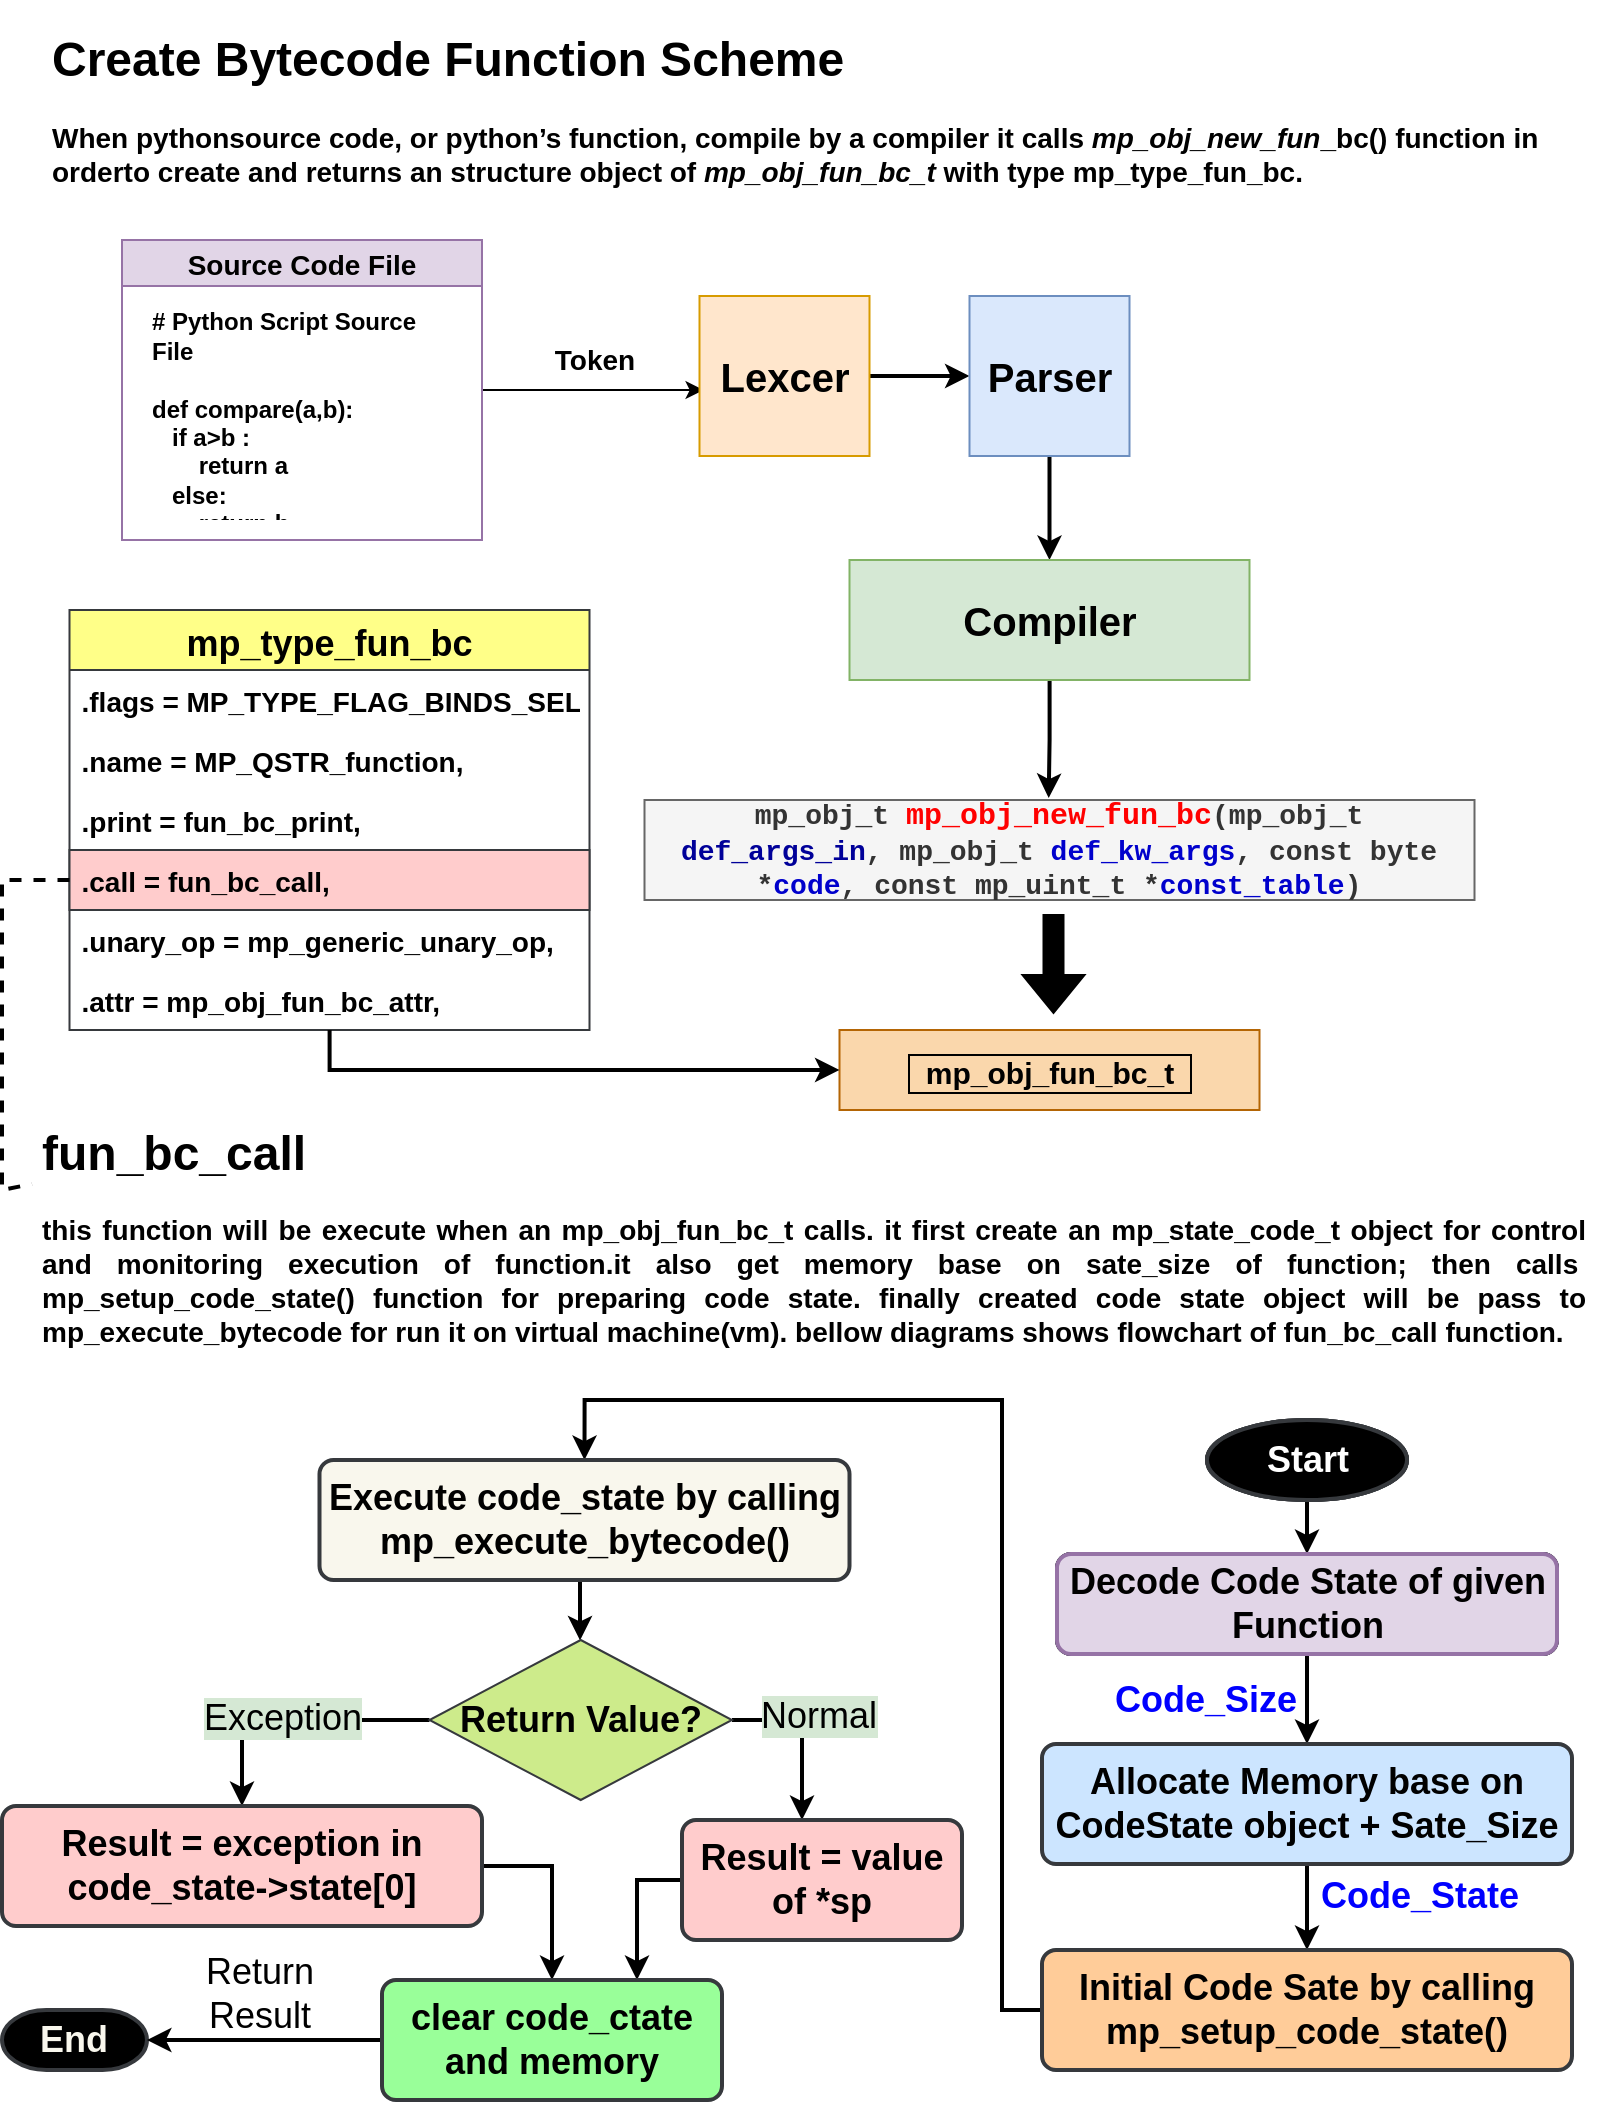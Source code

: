 <mxfile version="15.9.1" type="github">
  <diagram id="H4lATcMI-bZScz2o-kdU" name="Page-1">
    <mxGraphModel dx="1447" dy="647" grid="1" gridSize="10" guides="1" tooltips="1" connect="1" arrows="1" fold="1" page="1" pageScale="1" pageWidth="850" pageHeight="1100" math="0" shadow="0">
      <root>
        <mxCell id="0" />
        <mxCell id="1" parent="0" />
        <mxCell id="sEhrW3wy_zQRSTeb6eg7-7" style="edgeStyle=orthogonalEdgeStyle;rounded=0;orthogonalLoop=1;jettySize=auto;html=1;entryX=0.024;entryY=0.588;entryDx=0;entryDy=0;entryPerimeter=0;" parent="1" source="sEhrW3wy_zQRSTeb6eg7-1" target="sEhrW3wy_zQRSTeb6eg7-5" edge="1">
          <mxGeometry relative="1" as="geometry" />
        </mxCell>
        <mxCell id="sEhrW3wy_zQRSTeb6eg7-1" value="Source Code File" style="swimlane;fillColor=#e1d5e7;strokeColor=#9673a6;startSize=23;fontStyle=1;fontSize=14;" parent="1" vertex="1">
          <mxGeometry x="80" y="140" width="180" height="150" as="geometry" />
        </mxCell>
        <mxCell id="sEhrW3wy_zQRSTeb6eg7-4" value="&lt;div&gt;&lt;br&gt;&lt;/div&gt;&lt;div&gt;# Python Script Source File&lt;/div&gt;&lt;div&gt;&lt;br&gt;&lt;/div&gt;&lt;div&gt;def compare(a,b):&lt;/div&gt;&lt;div&gt;&amp;nbsp;&amp;nbsp; if a&amp;gt;b :&lt;/div&gt;&lt;div&gt;&amp;nbsp;&amp;nbsp;&amp;nbsp;&amp;nbsp;&amp;nbsp;&amp;nbsp; return a&lt;/div&gt;&lt;div&gt;&amp;nbsp;&amp;nbsp; else:&lt;/div&gt;&lt;div&gt;&amp;nbsp;&amp;nbsp;&amp;nbsp;&amp;nbsp;&amp;nbsp;&amp;nbsp; return b&lt;/div&gt;&lt;div&gt;&lt;br&gt;&lt;/div&gt;&lt;div&gt;&lt;br&gt;&lt;/div&gt;" style="text;html=1;spacing=5;spacingTop=-20;whiteSpace=wrap;overflow=hidden;rounded=0;fontStyle=1" parent="sEhrW3wy_zQRSTeb6eg7-1" vertex="1">
          <mxGeometry x="10" y="30" width="160" height="110" as="geometry" />
        </mxCell>
        <mxCell id="sEhrW3wy_zQRSTeb6eg7-10" style="edgeStyle=orthogonalEdgeStyle;rounded=0;orthogonalLoop=1;jettySize=auto;html=1;entryX=0;entryY=0.5;entryDx=0;entryDy=0;fontSize=20;strokeWidth=2;" parent="1" source="sEhrW3wy_zQRSTeb6eg7-5" target="sEhrW3wy_zQRSTeb6eg7-9" edge="1">
          <mxGeometry relative="1" as="geometry" />
        </mxCell>
        <mxCell id="sEhrW3wy_zQRSTeb6eg7-5" value="Lexcer" style="rounded=0;whiteSpace=wrap;html=1;fontStyle=1;fontSize=20;fillColor=#ffe6cc;strokeColor=#d79b00;" parent="1" vertex="1">
          <mxGeometry x="368.75" y="168" width="85" height="80" as="geometry" />
        </mxCell>
        <mxCell id="sEhrW3wy_zQRSTeb6eg7-8" value="Token" style="text;html=1;align=center;verticalAlign=middle;resizable=0;points=[];autosize=1;strokeColor=none;fillColor=none;fontStyle=1;strokeWidth=2;fontSize=14;" parent="1" vertex="1">
          <mxGeometry x="286.25" y="190" width="60" height="20" as="geometry" />
        </mxCell>
        <mxCell id="sEhrW3wy_zQRSTeb6eg7-13" style="edgeStyle=orthogonalEdgeStyle;rounded=0;orthogonalLoop=1;jettySize=auto;html=1;fontSize=20;strokeWidth=2;" parent="1" source="sEhrW3wy_zQRSTeb6eg7-9" target="sEhrW3wy_zQRSTeb6eg7-12" edge="1">
          <mxGeometry relative="1" as="geometry" />
        </mxCell>
        <mxCell id="sEhrW3wy_zQRSTeb6eg7-9" value="Parser" style="whiteSpace=wrap;html=1;aspect=fixed;fontSize=20;fontStyle=1;fillColor=#dae8fc;strokeColor=#6c8ebf;" parent="1" vertex="1">
          <mxGeometry x="503.75" y="168" width="80" height="80" as="geometry" />
        </mxCell>
        <mxCell id="IFpzoaLQcP4A0a1PtxrO-4" style="edgeStyle=orthogonalEdgeStyle;rounded=0;orthogonalLoop=1;jettySize=auto;html=1;entryX=0.487;entryY=-0.02;entryDx=0;entryDy=0;entryPerimeter=0;fontSize=18;fontColor=#0000CC;strokeWidth=2;" edge="1" parent="1" source="sEhrW3wy_zQRSTeb6eg7-12" target="IFpzoaLQcP4A0a1PtxrO-3">
          <mxGeometry relative="1" as="geometry" />
        </mxCell>
        <mxCell id="sEhrW3wy_zQRSTeb6eg7-12" value="Compiler" style="rounded=0;whiteSpace=wrap;html=1;fontSize=20;fontStyle=1;fillColor=#d5e8d4;strokeColor=#82b366;" parent="1" vertex="1">
          <mxGeometry x="443.75" y="300" width="200" height="60" as="geometry" />
        </mxCell>
        <mxCell id="IFpzoaLQcP4A0a1PtxrO-3" value="mp_obj_t &lt;font style=&quot;font-size: 15px&quot; color=&quot;#FF0000&quot;&gt;mp_obj_new_fun_bc&lt;/font&gt;(mp_obj_t &lt;font color=&quot;#000099&quot;&gt;def_args_in&lt;/font&gt;, mp_obj_t &lt;font color=&quot;#0000CC&quot;&gt;def_kw_args&lt;/font&gt;, const byte *&lt;font color=&quot;#0000CC&quot;&gt;code&lt;/font&gt;, const mp_uint_t *&lt;font color=&quot;#0000CC&quot;&gt;const_table&lt;/font&gt;)" style="rounded=0;whiteSpace=wrap;html=1;fontSize=14;fontStyle=1;fontFamily=Courier New;fillColor=#f5f5f5;strokeColor=#666666;fontColor=#333333;" vertex="1" parent="1">
          <mxGeometry x="341.25" y="420" width="415" height="50" as="geometry" />
        </mxCell>
        <mxCell id="IFpzoaLQcP4A0a1PtxrO-9" value="&amp;nbsp; mp_obj_fun_bc_t &amp;nbsp; " style="whiteSpace=wrap;html=1;align=center;labelBorderColor=default;fontSize=15;fontStyle=1;spacingTop=2;spacingLeft=0;spacingBottom=0;fillColor=#fad7ac;strokeColor=#b46504;" vertex="1" parent="1">
          <mxGeometry x="438.75" y="535" width="210" height="40" as="geometry" />
        </mxCell>
        <mxCell id="IFpzoaLQcP4A0a1PtxrO-13" value="" style="shape=flexArrow;endArrow=classic;html=1;rounded=0;fontSize=15;fontColor=#000000;fillColor=#000000;" edge="1" parent="1">
          <mxGeometry width="50" height="50" relative="1" as="geometry">
            <mxPoint x="545.75" y="477" as="sourcePoint" />
            <mxPoint x="545.75" y="527" as="targetPoint" />
          </mxGeometry>
        </mxCell>
        <mxCell id="IFpzoaLQcP4A0a1PtxrO-16" value="&lt;h1&gt;Create Bytecode Function Scheme&amp;nbsp; &lt;br&gt;&lt;/h1&gt;&lt;p style=&quot;font-size: 14px&quot;&gt;&lt;b&gt;&lt;span&gt;When pythonsource code, or python’s function, compile by a compiler it calls &lt;/span&gt;&lt;i&gt;&lt;span&gt;mp_obj_new_fun&lt;/span&gt;&lt;/i&gt;&lt;span&gt;_bc() &lt;/span&gt;&lt;span&gt;function in order&lt;/span&gt;&lt;span&gt;to create and returns an structure object of &lt;/span&gt;&lt;i&gt;&lt;span&gt;mp_obj_fun_bc_t&lt;/span&gt;&lt;/i&gt;&lt;span&gt; with type&lt;/span&gt;&lt;span&gt; mp_type_fun_bc.&lt;/span&gt;&lt;/b&gt;&lt;/p&gt;" style="text;html=1;spacing=5;spacingTop=-20;whiteSpace=wrap;overflow=hidden;rounded=0;" vertex="1" parent="1">
          <mxGeometry x="40" y="30" width="780" height="100" as="geometry" />
        </mxCell>
        <mxCell id="IFpzoaLQcP4A0a1PtxrO-18" value="mp_type_fun_bc " style="swimlane;fontStyle=1;childLayout=stackLayout;horizontal=1;startSize=30;horizontalStack=0;resizeParent=1;resizeParentMax=0;resizeLast=0;collapsible=1;marginBottom=0;fontSize=18;fillColor=#ffff88;strokeColor=#36393d;" vertex="1" parent="1">
          <mxGeometry x="53.75" y="325" width="260" height="210" as="geometry">
            <mxRectangle x="53.75" y="335" width="180" height="30" as="alternateBounds" />
          </mxGeometry>
        </mxCell>
        <mxCell id="IFpzoaLQcP4A0a1PtxrO-19" value=" .flags = MP_TYPE_FLAG_BINDS_SELF," style="text;strokeColor=none;fillColor=none;align=left;verticalAlign=middle;spacingLeft=4;spacingRight=4;overflow=hidden;points=[[0,0.5],[1,0.5]];portConstraint=eastwest;rotatable=0;fontSize=14;fontStyle=1" vertex="1" parent="IFpzoaLQcP4A0a1PtxrO-18">
          <mxGeometry y="30" width="260" height="30" as="geometry" />
        </mxCell>
        <mxCell id="IFpzoaLQcP4A0a1PtxrO-20" value=".name = MP_QSTR_function," style="text;strokeColor=none;fillColor=none;align=left;verticalAlign=middle;spacingLeft=4;spacingRight=4;overflow=hidden;points=[[0,0.5],[1,0.5]];portConstraint=eastwest;rotatable=0;fontSize=14;fontStyle=1" vertex="1" parent="IFpzoaLQcP4A0a1PtxrO-18">
          <mxGeometry y="60" width="260" height="30" as="geometry" />
        </mxCell>
        <mxCell id="IFpzoaLQcP4A0a1PtxrO-22" value=".print = fun_bc_print," style="text;strokeColor=none;fillColor=none;align=left;verticalAlign=middle;spacingLeft=4;spacingRight=4;overflow=hidden;points=[[0,0.5],[1,0.5]];portConstraint=eastwest;rotatable=0;fontSize=14;fontStyle=1" vertex="1" parent="IFpzoaLQcP4A0a1PtxrO-18">
          <mxGeometry y="90" width="260" height="30" as="geometry" />
        </mxCell>
        <mxCell id="IFpzoaLQcP4A0a1PtxrO-24" value=".call = fun_bc_call," style="text;strokeColor=#36393d;fillColor=#ffcccc;align=left;verticalAlign=middle;spacingLeft=4;spacingRight=4;overflow=hidden;points=[[0,0.5],[1,0.5]];portConstraint=eastwest;rotatable=0;fontSize=14;fontStyle=1" vertex="1" parent="IFpzoaLQcP4A0a1PtxrO-18">
          <mxGeometry y="120" width="260" height="30" as="geometry" />
        </mxCell>
        <mxCell id="IFpzoaLQcP4A0a1PtxrO-23" value=".unary_op = mp_generic_unary_op," style="text;strokeColor=none;fillColor=none;align=left;verticalAlign=middle;spacingLeft=4;spacingRight=4;overflow=hidden;points=[[0,0.5],[1,0.5]];portConstraint=eastwest;rotatable=0;fontSize=14;fontStyle=1" vertex="1" parent="IFpzoaLQcP4A0a1PtxrO-18">
          <mxGeometry y="150" width="260" height="30" as="geometry" />
        </mxCell>
        <mxCell id="IFpzoaLQcP4A0a1PtxrO-21" value=".attr = mp_obj_fun_bc_attr," style="text;strokeColor=none;fillColor=none;align=left;verticalAlign=middle;spacingLeft=4;spacingRight=4;overflow=hidden;points=[[0,0.5],[1,0.5]];portConstraint=eastwest;rotatable=0;fontSize=14;fontStyle=1" vertex="1" parent="IFpzoaLQcP4A0a1PtxrO-18">
          <mxGeometry y="180" width="260" height="30" as="geometry" />
        </mxCell>
        <mxCell id="IFpzoaLQcP4A0a1PtxrO-27" value="&lt;h1 align=&quot;justify&quot;&gt;fun_bc_call&amp;nbsp; &lt;br&gt;&lt;/h1&gt;&lt;p style=&quot;font-size: 14px&quot; align=&quot;justify&quot;&gt;&lt;b&gt;this function will be execute when an mp_obj_fun_bc_t calls. it first create an mp_state_code_t object for control and monitoring execution of function.it also get memory base on sate_size of function; then calls&amp;nbsp; mp_setup_code_state() function for preparing code state. finally created code state object will be pass to mp_execute_bytecode for run it on virtual machine(vm). bellow diagrams shows flowchart of fun_bc_call function.&lt;/b&gt;&lt;br&gt;&lt;/p&gt;" style="text;html=1;spacing=5;spacingTop=-20;whiteSpace=wrap;overflow=hidden;rounded=0;align=left;verticalAlign=middle;" vertex="1" parent="1">
          <mxGeometry x="35" y="577" width="780" height="140" as="geometry" />
        </mxCell>
        <mxCell id="IFpzoaLQcP4A0a1PtxrO-29" value="" style="endArrow=none;dashed=1;html=1;rounded=0;fontSize=23;entryX=0;entryY=0.25;entryDx=0;entryDy=0;fontStyle=1;strokeWidth=2;" edge="1" parent="1" source="IFpzoaLQcP4A0a1PtxrO-24" target="IFpzoaLQcP4A0a1PtxrO-27">
          <mxGeometry width="50" height="50" relative="1" as="geometry">
            <mxPoint x="460" y="760" as="sourcePoint" />
            <mxPoint x="510" y="710" as="targetPoint" />
            <Array as="points">
              <mxPoint x="20" y="460" />
              <mxPoint x="20" y="615" />
            </Array>
          </mxGeometry>
        </mxCell>
        <mxCell id="IFpzoaLQcP4A0a1PtxrO-35" style="edgeStyle=orthogonalEdgeStyle;rounded=0;orthogonalLoop=1;jettySize=auto;html=1;fontSize=18;strokeWidth=2;" edge="1" parent="1" source="IFpzoaLQcP4A0a1PtxrO-31" target="IFpzoaLQcP4A0a1PtxrO-33">
          <mxGeometry relative="1" as="geometry" />
        </mxCell>
        <mxCell id="IFpzoaLQcP4A0a1PtxrO-31" value="Start" style="strokeWidth=2;html=1;shape=mxgraph.flowchart.start_1;whiteSpace=wrap;fontSize=18;fillColor=#f9f7ed;strokeColor=#36393d;fontStyle=1" vertex="1" parent="1">
          <mxGeometry x="622.5" y="730" width="100" height="40" as="geometry" />
        </mxCell>
        <mxCell id="IFpzoaLQcP4A0a1PtxrO-37" style="edgeStyle=orthogonalEdgeStyle;rounded=0;orthogonalLoop=1;jettySize=auto;html=1;fontSize=18;strokeWidth=2;" edge="1" parent="1" source="IFpzoaLQcP4A0a1PtxrO-33" target="IFpzoaLQcP4A0a1PtxrO-36">
          <mxGeometry relative="1" as="geometry" />
        </mxCell>
        <mxCell id="IFpzoaLQcP4A0a1PtxrO-33" value="Decode Code State of given Function" style="rounded=1;whiteSpace=wrap;html=1;absoluteArcSize=1;arcSize=14;strokeWidth=2;fontSize=18;fillColor=#ffcccc;fontStyle=1;strokeColor=#36393d;" vertex="1" parent="1">
          <mxGeometry x="547.5" y="797" width="250" height="50" as="geometry" />
        </mxCell>
        <mxCell id="IFpzoaLQcP4A0a1PtxrO-47" style="edgeStyle=orthogonalEdgeStyle;rounded=0;orthogonalLoop=1;jettySize=auto;html=1;fontSize=18;strokeWidth=2;" edge="1" parent="1" source="IFpzoaLQcP4A0a1PtxrO-36" target="IFpzoaLQcP4A0a1PtxrO-46">
          <mxGeometry relative="1" as="geometry" />
        </mxCell>
        <mxCell id="IFpzoaLQcP4A0a1PtxrO-36" value="Allocate Memory base on CodeState object + Sate_Size " style="rounded=1;whiteSpace=wrap;html=1;absoluteArcSize=1;arcSize=14;strokeWidth=2;fontSize=18;fillColor=#cce5ff;fontStyle=1;strokeColor=#36393d;" vertex="1" parent="1">
          <mxGeometry x="540" y="892" width="265" height="60" as="geometry" />
        </mxCell>
        <mxCell id="IFpzoaLQcP4A0a1PtxrO-40" value="Start" style="strokeWidth=2;html=1;shape=mxgraph.flowchart.start_1;whiteSpace=wrap;fontSize=18;fillColor=#f9f7ed;strokeColor=#36393d;fontStyle=1" vertex="1" parent="1">
          <mxGeometry x="622.5" y="730" width="100" height="40" as="geometry" />
        </mxCell>
        <mxCell id="IFpzoaLQcP4A0a1PtxrO-41" value="Decode Code State of given Function" style="rounded=1;whiteSpace=wrap;html=1;absoluteArcSize=1;arcSize=14;strokeWidth=2;fontSize=18;fillColor=#ffcccc;fontStyle=1;strokeColor=#36393d;" vertex="1" parent="1">
          <mxGeometry x="547.5" y="797" width="250" height="50" as="geometry" />
        </mxCell>
        <mxCell id="IFpzoaLQcP4A0a1PtxrO-42" value="Start" style="strokeWidth=2;html=1;shape=mxgraph.flowchart.start_1;whiteSpace=wrap;fontSize=18;fillColor=#000000;strokeColor=#36393d;fontStyle=1;fontColor=#FFFFFF;labelBackgroundColor=#000000;" vertex="1" parent="1">
          <mxGeometry x="622.5" y="730" width="100" height="40" as="geometry" />
        </mxCell>
        <mxCell id="IFpzoaLQcP4A0a1PtxrO-43" value="Decode Code State of given Function" style="rounded=1;whiteSpace=wrap;html=1;absoluteArcSize=1;arcSize=14;strokeWidth=2;fontSize=18;fillColor=#e1d5e7;fontStyle=1;strokeColor=#9673a6;" vertex="1" parent="1">
          <mxGeometry x="547.5" y="797" width="250" height="50" as="geometry" />
        </mxCell>
        <mxCell id="IFpzoaLQcP4A0a1PtxrO-76" style="edgeStyle=orthogonalEdgeStyle;rounded=0;orthogonalLoop=1;jettySize=auto;html=1;entryX=0.5;entryY=0;entryDx=0;entryDy=0;fontSize=18;fontColor=#0000FF;strokeWidth=2;" edge="1" parent="1" source="IFpzoaLQcP4A0a1PtxrO-46" target="IFpzoaLQcP4A0a1PtxrO-50">
          <mxGeometry relative="1" as="geometry">
            <Array as="points">
              <mxPoint x="520" y="1025" />
              <mxPoint x="520" y="720" />
              <mxPoint x="311" y="720" />
            </Array>
          </mxGeometry>
        </mxCell>
        <mxCell id="IFpzoaLQcP4A0a1PtxrO-46" value="&lt;div&gt;Initial Code Sate by calling&lt;/div&gt;&lt;div&gt;mp_setup_code_state()&lt;br&gt;&lt;/div&gt;" style="rounded=1;whiteSpace=wrap;html=1;absoluteArcSize=1;arcSize=14;strokeWidth=2;fontSize=18;fillColor=#ffcc99;fontStyle=1;strokeColor=#36393d;" vertex="1" parent="1">
          <mxGeometry x="540" y="995" width="265" height="60" as="geometry" />
        </mxCell>
        <mxCell id="IFpzoaLQcP4A0a1PtxrO-48" value="Code_Size" style="text;html=1;strokeColor=none;fillColor=none;align=center;verticalAlign=middle;whiteSpace=wrap;rounded=0;fontSize=18;fontStyle=1;fontColor=#0000FF;" vertex="1" parent="1">
          <mxGeometry x="592.25" y="855" width="60" height="30" as="geometry" />
        </mxCell>
        <mxCell id="IFpzoaLQcP4A0a1PtxrO-49" value="Code_State" style="text;html=1;strokeColor=none;fillColor=none;align=center;verticalAlign=middle;whiteSpace=wrap;rounded=0;fontSize=18;fontStyle=1;fontColor=#0000FF;" vertex="1" parent="1">
          <mxGeometry x="699.25" y="953" width="60" height="30" as="geometry" />
        </mxCell>
        <mxCell id="IFpzoaLQcP4A0a1PtxrO-53" style="edgeStyle=orthogonalEdgeStyle;rounded=0;orthogonalLoop=1;jettySize=auto;html=1;fontSize=18;fontColor=#0000FF;strokeWidth=2;exitX=0.5;exitY=1;exitDx=0;exitDy=0;" edge="1" parent="1" source="IFpzoaLQcP4A0a1PtxrO-50" target="IFpzoaLQcP4A0a1PtxrO-52">
          <mxGeometry relative="1" as="geometry">
            <Array as="points">
              <mxPoint x="309" y="810" />
            </Array>
          </mxGeometry>
        </mxCell>
        <mxCell id="IFpzoaLQcP4A0a1PtxrO-50" value="&lt;div&gt;Execute code_state by calling&lt;/div&gt;&lt;div&gt;mp_execute_bytecode() &lt;br&gt;&lt;/div&gt;" style="rounded=1;whiteSpace=wrap;html=1;absoluteArcSize=1;arcSize=14;strokeWidth=2;fontSize=18;fillColor=#f9f7ed;fontStyle=1;strokeColor=#36393d;" vertex="1" parent="1">
          <mxGeometry x="178.75" y="750" width="265" height="60" as="geometry" />
        </mxCell>
        <mxCell id="IFpzoaLQcP4A0a1PtxrO-69" style="edgeStyle=orthogonalEdgeStyle;rounded=0;orthogonalLoop=1;jettySize=auto;html=1;entryX=0.5;entryY=0;entryDx=0;entryDy=0;fontSize=18;fontColor=#000000;strokeWidth=2;" edge="1" parent="1" source="IFpzoaLQcP4A0a1PtxrO-52" target="IFpzoaLQcP4A0a1PtxrO-54">
          <mxGeometry relative="1" as="geometry">
            <Array as="points">
              <mxPoint x="140" y="880" />
            </Array>
          </mxGeometry>
        </mxCell>
        <mxCell id="IFpzoaLQcP4A0a1PtxrO-80" value="&lt;div&gt;Exception&lt;/div&gt;" style="edgeLabel;html=1;align=center;verticalAlign=middle;resizable=0;points=[];fontSize=18;fontColor=#000000;labelBackgroundColor=#D5E8D4;" vertex="1" connectable="0" parent="IFpzoaLQcP4A0a1PtxrO-69">
          <mxGeometry x="0.099" y="2" relative="1" as="geometry">
            <mxPoint x="1" y="-3" as="offset" />
          </mxGeometry>
        </mxCell>
        <mxCell id="IFpzoaLQcP4A0a1PtxrO-70" style="edgeStyle=orthogonalEdgeStyle;rounded=0;orthogonalLoop=1;jettySize=auto;html=1;fontSize=18;fontColor=#0000FF;strokeWidth=2;" edge="1" parent="1" source="IFpzoaLQcP4A0a1PtxrO-52" target="IFpzoaLQcP4A0a1PtxrO-55">
          <mxGeometry relative="1" as="geometry">
            <Array as="points">
              <mxPoint x="420" y="880" />
            </Array>
          </mxGeometry>
        </mxCell>
        <mxCell id="IFpzoaLQcP4A0a1PtxrO-79" value="Normal" style="edgeLabel;html=1;align=center;verticalAlign=middle;resizable=0;points=[];fontSize=18;fontColor=#000000;labelBackgroundColor=#D5E8D4;" vertex="1" connectable="0" parent="IFpzoaLQcP4A0a1PtxrO-70">
          <mxGeometry x="-0.176" y="-5" relative="1" as="geometry">
            <mxPoint x="13" y="-2" as="offset" />
          </mxGeometry>
        </mxCell>
        <mxCell id="IFpzoaLQcP4A0a1PtxrO-52" value="Return Value?" style="rhombus;whiteSpace=wrap;html=1;fontSize=18;strokeColor=#36393d;fillColor=#cdeb8b;fontStyle=1" vertex="1" parent="1">
          <mxGeometry x="233.74" y="840" width="151.25" height="80" as="geometry" />
        </mxCell>
        <mxCell id="IFpzoaLQcP4A0a1PtxrO-72" style="edgeStyle=orthogonalEdgeStyle;rounded=0;orthogonalLoop=1;jettySize=auto;html=1;fontSize=18;fontColor=#0000FF;strokeWidth=2;" edge="1" parent="1" source="IFpzoaLQcP4A0a1PtxrO-54" target="IFpzoaLQcP4A0a1PtxrO-71">
          <mxGeometry relative="1" as="geometry">
            <Array as="points">
              <mxPoint x="295" y="953" />
            </Array>
          </mxGeometry>
        </mxCell>
        <mxCell id="IFpzoaLQcP4A0a1PtxrO-54" value="&lt;font style=&quot;font-size: 18px&quot;&gt;Result = exception in code_state-&amp;gt;state[0]&lt;/font&gt;" style="rounded=1;whiteSpace=wrap;html=1;absoluteArcSize=1;arcSize=14;strokeWidth=2;fontSize=18;fillColor=#ffcccc;fontStyle=1;strokeColor=#36393d;" vertex="1" parent="1">
          <mxGeometry x="20" y="923" width="240" height="60" as="geometry" />
        </mxCell>
        <mxCell id="IFpzoaLQcP4A0a1PtxrO-73" style="edgeStyle=orthogonalEdgeStyle;rounded=0;orthogonalLoop=1;jettySize=auto;html=1;entryX=0.75;entryY=0;entryDx=0;entryDy=0;fontSize=18;fontColor=#0000FF;strokeWidth=2;" edge="1" parent="1" source="IFpzoaLQcP4A0a1PtxrO-55" target="IFpzoaLQcP4A0a1PtxrO-71">
          <mxGeometry relative="1" as="geometry">
            <Array as="points">
              <mxPoint x="338" y="960" />
            </Array>
          </mxGeometry>
        </mxCell>
        <mxCell id="IFpzoaLQcP4A0a1PtxrO-55" value="Result = value of *sp" style="rounded=1;whiteSpace=wrap;html=1;absoluteArcSize=1;arcSize=14;strokeWidth=2;fontSize=18;fillColor=#ffcccc;fontStyle=1;strokeColor=#36393d;" vertex="1" parent="1">
          <mxGeometry x="360" y="930" width="140" height="60" as="geometry" />
        </mxCell>
        <mxCell id="IFpzoaLQcP4A0a1PtxrO-62" value="End" style="strokeWidth=2;html=1;shape=mxgraph.flowchart.terminator;whiteSpace=wrap;fontSize=18;fillColor=#000000;strokeColor=#36393d;fontStyle=1;labelBackgroundColor=#000000;fontColor=#F9F7ED;" vertex="1" parent="1">
          <mxGeometry x="20" y="1025" width="72.49" height="30" as="geometry" />
        </mxCell>
        <mxCell id="IFpzoaLQcP4A0a1PtxrO-75" style="edgeStyle=orthogonalEdgeStyle;rounded=0;orthogonalLoop=1;jettySize=auto;html=1;fontSize=18;fontColor=#0000FF;strokeWidth=2;" edge="1" parent="1" source="IFpzoaLQcP4A0a1PtxrO-71" target="IFpzoaLQcP4A0a1PtxrO-62">
          <mxGeometry relative="1" as="geometry" />
        </mxCell>
        <mxCell id="IFpzoaLQcP4A0a1PtxrO-71" value="clear code_ctate and memory" style="rounded=1;whiteSpace=wrap;html=1;absoluteArcSize=1;arcSize=14;strokeWidth=2;fontSize=18;fillColor=#99FF99;fontStyle=1;strokeColor=#36393d;" vertex="1" parent="1">
          <mxGeometry x="210" y="1010" width="170" height="60" as="geometry" />
        </mxCell>
        <mxCell id="IFpzoaLQcP4A0a1PtxrO-81" value="Return Result" style="text;html=1;strokeColor=none;fillColor=none;align=center;verticalAlign=middle;whiteSpace=wrap;rounded=0;fontSize=18;fontColor=#000000;" vertex="1" parent="1">
          <mxGeometry x="118.75" y="1002" width="60" height="30" as="geometry" />
        </mxCell>
        <mxCell id="IFpzoaLQcP4A0a1PtxrO-82" style="edgeStyle=orthogonalEdgeStyle;rounded=0;orthogonalLoop=1;jettySize=auto;html=1;entryX=0;entryY=0.5;entryDx=0;entryDy=0;fontSize=18;fontColor=#000000;strokeWidth=2;" edge="1" parent="1" source="IFpzoaLQcP4A0a1PtxrO-21" target="IFpzoaLQcP4A0a1PtxrO-9">
          <mxGeometry relative="1" as="geometry">
            <Array as="points">
              <mxPoint x="184" y="555" />
            </Array>
          </mxGeometry>
        </mxCell>
      </root>
    </mxGraphModel>
  </diagram>
</mxfile>
